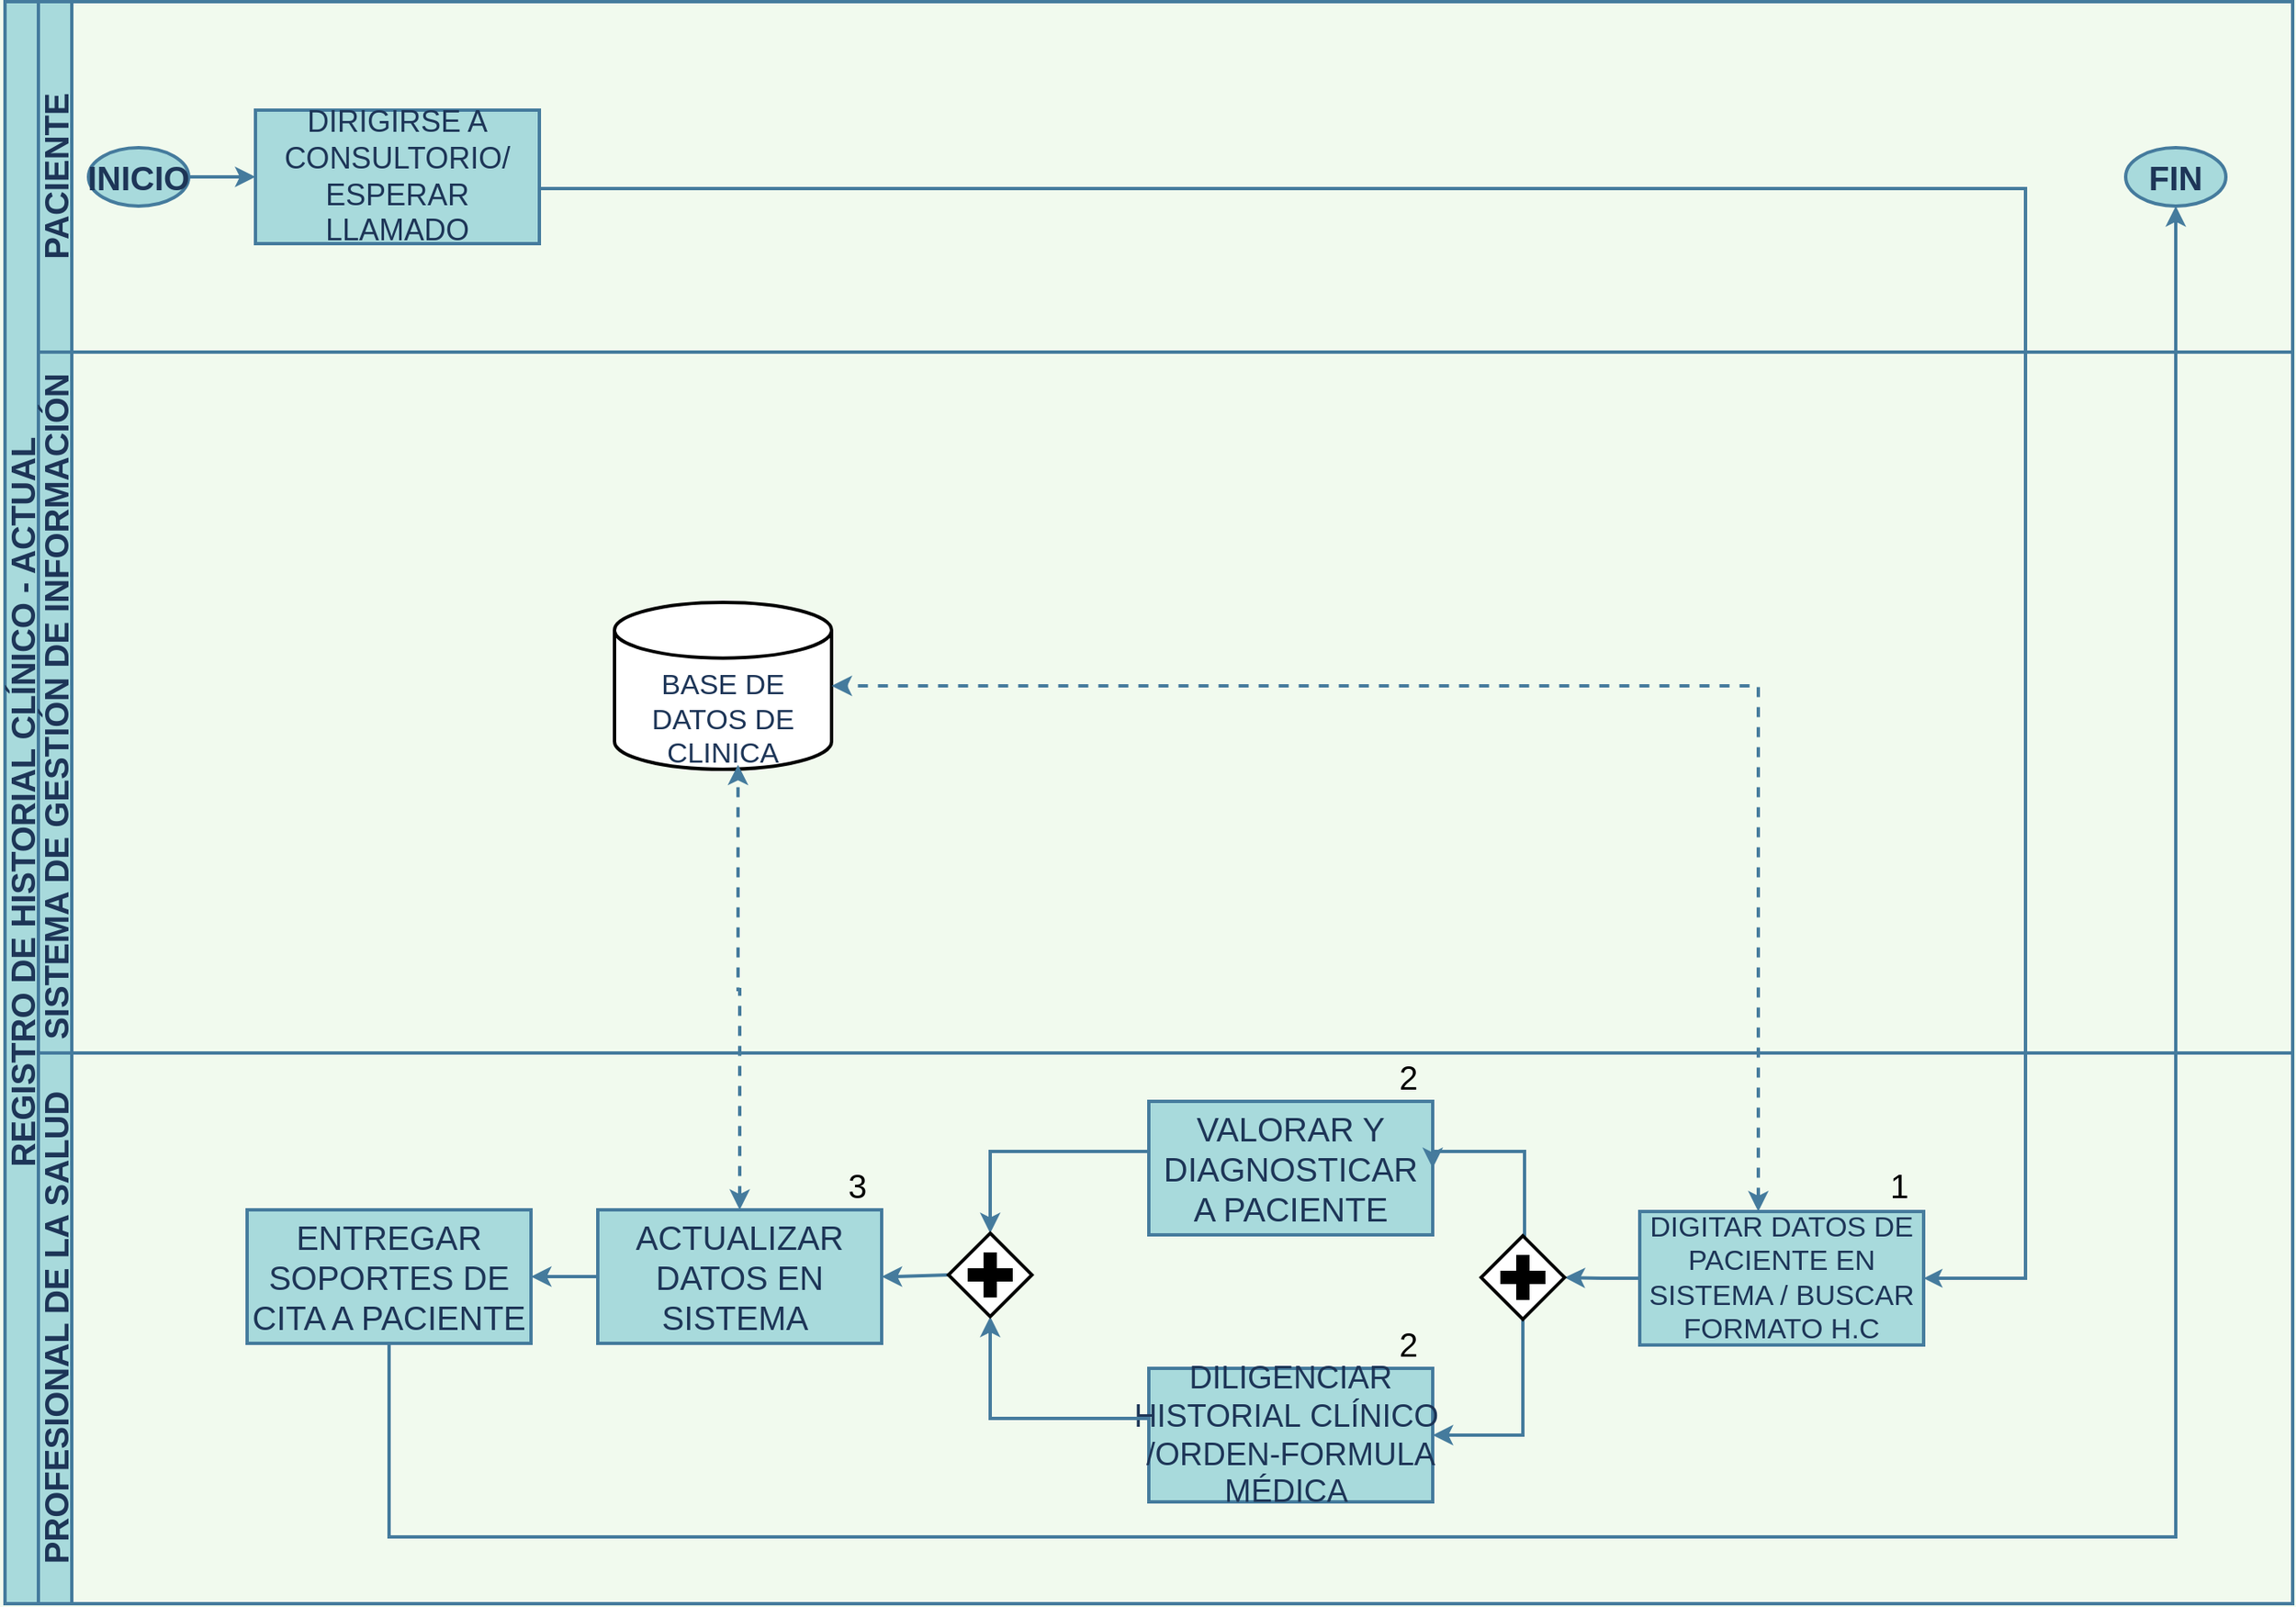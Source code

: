 <mxfile version="15.9.1" type="device"><diagram id="JYSoxw2AWvvSmy6L8tQY" name="Página-1"><mxGraphModel dx="1211" dy="1155" grid="1" gridSize="10" guides="1" tooltips="1" connect="1" arrows="1" fold="1" page="1" pageScale="1" pageWidth="1700" pageHeight="1100" background="#F1FAEE" math="0" shadow="0"><root><mxCell id="0"/><mxCell id="1" parent="0"/><mxCell id="0h0ZGXSgKMVgla4ImIc9-1" value="&lt;font style=&quot;vertical-align: inherit; font-size: 20px;&quot;&gt;&lt;font style=&quot;vertical-align: inherit; font-size: 20px;&quot;&gt;&lt;font style=&quot;vertical-align: inherit; font-size: 20px;&quot;&gt;&lt;font style=&quot;vertical-align: inherit; font-size: 20px;&quot;&gt;&lt;b style=&quot;font-size: 20px;&quot;&gt;&lt;font style=&quot;vertical-align: inherit; font-size: 20px;&quot;&gt;&lt;font style=&quot;vertical-align: inherit; font-size: 20px;&quot;&gt;&lt;font style=&quot;vertical-align: inherit; font-size: 20px;&quot;&gt;&lt;font style=&quot;vertical-align: inherit; font-size: 20px;&quot;&gt;&lt;font style=&quot;vertical-align: inherit; font-size: 20px;&quot;&gt;&lt;font style=&quot;vertical-align: inherit; font-size: 20px;&quot;&gt;&lt;font style=&quot;vertical-align: inherit; font-size: 20px;&quot;&gt;&lt;font style=&quot;vertical-align: inherit; font-size: 20px;&quot;&gt;REGISTRO DE HISTORIAL CLÍNICO - ACTUAL&lt;/font&gt;&lt;/font&gt;&lt;/font&gt;&lt;/font&gt;&lt;/font&gt;&lt;/font&gt;&lt;/font&gt;&lt;/font&gt;&lt;/b&gt;&lt;/font&gt;&lt;/font&gt;&lt;/font&gt;&lt;/font&gt;" style="swimlane;html=1;childLayout=stackLayout;resizeParent=1;resizeParentMax=0;horizontal=0;startSize=20;horizontalStack=0;fillColor=#A8DADC;strokeColor=#457B9D;fontColor=#1D3557;rounded=0;fontSize=20;fontStyle=0;movable=1;resizable=1;rotatable=1;deletable=1;editable=1;connectable=1;strokeWidth=2;" parent="1" vertex="1"><mxGeometry x="80" y="150" width="1370" height="960" as="geometry"/></mxCell><mxCell id="0h0ZGXSgKMVgla4ImIc9-2" value="&lt;font style=&quot;vertical-align: inherit; font-size: 20px;&quot;&gt;&lt;font style=&quot;vertical-align: inherit; font-size: 20px;&quot;&gt;PACIENTE&lt;/font&gt;&lt;/font&gt;" style="swimlane;html=1;startSize=20;horizontal=0;fillColor=#A8DADC;strokeColor=#457B9D;fontColor=#1D3557;rounded=0;fontSize=20;movable=1;resizable=1;rotatable=1;deletable=1;editable=1;connectable=1;strokeWidth=2;" parent="0h0ZGXSgKMVgla4ImIc9-1" vertex="1"><mxGeometry x="20" width="1350" height="210" as="geometry"/></mxCell><mxCell id="0h0ZGXSgKMVgla4ImIc9-71" style="edgeStyle=orthogonalEdgeStyle;orthogonalLoop=1;jettySize=auto;html=1;entryX=0;entryY=0.5;entryDx=0;entryDy=0;fontSize=20;fontColor=#1D3557;strokeColor=#457B9D;fillColor=#A8DADC;movable=1;resizable=1;rotatable=1;deletable=1;editable=1;connectable=1;strokeWidth=2;" parent="0h0ZGXSgKMVgla4ImIc9-2" source="0h0ZGXSgKMVgla4ImIc9-41" edge="1" target="8LRD_OotOoxgwpila5cp-5"><mxGeometry relative="1" as="geometry"><mxPoint x="120" y="125" as="targetPoint"/></mxGeometry></mxCell><mxCell id="0h0ZGXSgKMVgla4ImIc9-41" value="INICIO" style="ellipse;whiteSpace=wrap;html=1;fontSize=20;fontColor=#1D3557;strokeColor=#457B9D;fillColor=#A8DADC;align=center;verticalAlign=middle;fontStyle=1;movable=1;resizable=1;rotatable=1;deletable=1;editable=1;connectable=1;strokeWidth=2;" parent="0h0ZGXSgKMVgla4ImIc9-2" vertex="1"><mxGeometry x="30" y="87.5" width="60" height="35" as="geometry"/></mxCell><mxCell id="6_C3RgGMV8onaPQXF8D--56" value="FIN" style="ellipse;whiteSpace=wrap;html=1;fontSize=20;fontColor=#1D3557;strokeColor=#457B9D;fillColor=#A8DADC;align=center;verticalAlign=middle;fontStyle=1;movable=1;resizable=1;rotatable=1;deletable=1;editable=1;connectable=1;strokeWidth=2;" parent="0h0ZGXSgKMVgla4ImIc9-2" vertex="1"><mxGeometry x="1250" y="87.5" width="60" height="35" as="geometry"/></mxCell><mxCell id="8LRD_OotOoxgwpila5cp-5" value="DIRIGIRSE A CONSULTORIO/&lt;br style=&quot;font-size: 18px;&quot;&gt;ESPERAR LLAMADO" style="rounded=0;whiteSpace=wrap;html=1;fontSize=18;fontColor=#1D3557;strokeColor=#457B9D;fillColor=#A8DADC;align=center;verticalAlign=middle;movable=1;resizable=1;rotatable=1;deletable=1;editable=1;connectable=1;strokeWidth=2;" parent="0h0ZGXSgKMVgla4ImIc9-2" vertex="1"><mxGeometry x="130" y="65" width="170" height="80" as="geometry"/></mxCell><mxCell id="H-PnVqlTLMaiITe_pR5x-7" value="&lt;font style=&quot;vertical-align: inherit; font-size: 20px;&quot;&gt;&lt;font style=&quot;vertical-align: inherit; font-size: 20px;&quot;&gt;&lt;font style=&quot;vertical-align: inherit; font-size: 20px;&quot;&gt;&lt;font style=&quot;vertical-align: inherit; font-size: 20px;&quot;&gt;&lt;font style=&quot;vertical-align: inherit; font-size: 20px;&quot;&gt;&lt;font style=&quot;vertical-align: inherit; font-size: 20px;&quot;&gt;&lt;font style=&quot;vertical-align: inherit; font-size: 20px;&quot;&gt;&lt;font style=&quot;vertical-align: inherit; font-size: 20px;&quot;&gt;SISTEMA DE GESTIÓN DE INFORMACIÓN&amp;nbsp;&lt;/font&gt;&lt;/font&gt;&lt;/font&gt;&lt;/font&gt;&lt;/font&gt;&lt;/font&gt;&lt;/font&gt;&lt;/font&gt;" style="swimlane;html=1;startSize=20;horizontal=0;fillColor=#A8DADC;strokeColor=#457B9D;fontColor=#1D3557;rounded=0;fontSize=20;fontStyle=1;movable=1;resizable=1;rotatable=1;deletable=1;editable=1;connectable=1;strokeWidth=2;" parent="0h0ZGXSgKMVgla4ImIc9-1" vertex="1"><mxGeometry x="20" y="210" width="1350" height="420" as="geometry"/></mxCell><mxCell id="H-PnVqlTLMaiITe_pR5x-116" value="&lt;span style=&quot;color: rgb(29, 53, 87); font-size: 17px;&quot;&gt;&lt;br style=&quot;font-size: 17px;&quot;&gt;&lt;br style=&quot;font-size: 17px;&quot;&gt;BASE DE DATOS DE CLINICA&lt;/span&gt;" style="strokeWidth=2;html=1;shape=mxgraph.flowchart.database;whiteSpace=wrap;movable=1;resizable=1;rotatable=1;deletable=1;editable=1;connectable=1;fontSize=17;" parent="H-PnVqlTLMaiITe_pR5x-7" vertex="1"><mxGeometry x="345" y="150" width="130" height="100" as="geometry"/></mxCell><mxCell id="H-PnVqlTLMaiITe_pR5x-49" style="edgeStyle=orthogonalEdgeStyle;rounded=0;orthogonalLoop=1;jettySize=auto;html=1;fontSize=20;fontColor=#007FFF;startArrow=none;startFill=0;endArrow=classic;endFill=1;startSize=2;endSize=5;strokeColor=#457B9D;movable=1;resizable=1;rotatable=1;deletable=1;editable=1;connectable=1;strokeWidth=2;exitX=1.002;exitY=0.587;exitDx=0;exitDy=0;exitPerimeter=0;" parent="0h0ZGXSgKMVgla4ImIc9-1" source="8LRD_OotOoxgwpila5cp-5" target="6_C3RgGMV8onaPQXF8D--35" edge="1"><mxGeometry relative="1" as="geometry"><mxPoint x="1125" y="950" as="targetPoint"/><Array as="points"><mxPoint x="1210" y="112"/><mxPoint x="1210" y="765"/></Array><mxPoint x="390" y="160" as="sourcePoint"/></mxGeometry></mxCell><mxCell id="c5QVWNa4cZc8h-wAAB_P-68" style="edgeStyle=orthogonalEdgeStyle;rounded=0;jumpSize=2;orthogonalLoop=1;jettySize=auto;html=1;dashed=1;startArrow=classic;startFill=1;endArrow=classic;endFill=1;strokeColor=#457B9D;fontSize=20;strokeWidth=2;" parent="0h0ZGXSgKMVgla4ImIc9-1" source="6_C3RgGMV8onaPQXF8D--35" target="H-PnVqlTLMaiITe_pR5x-116" edge="1"><mxGeometry relative="1" as="geometry"><mxPoint x="485" y="770" as="targetPoint"/><Array as="points"><mxPoint x="1050" y="410"/></Array></mxGeometry></mxCell><mxCell id="6_C3RgGMV8onaPQXF8D--33" value="&lt;font style=&quot;vertical-align: inherit; font-size: 20px;&quot;&gt;&lt;font style=&quot;vertical-align: inherit; font-size: 20px;&quot;&gt;&lt;font style=&quot;vertical-align: inherit; font-size: 20px;&quot;&gt;&lt;font style=&quot;vertical-align: inherit; font-size: 20px;&quot;&gt;&lt;font style=&quot;vertical-align: inherit; font-size: 20px;&quot;&gt;&lt;font style=&quot;vertical-align: inherit; font-size: 20px;&quot;&gt;PROFESIONAL DE LA SALUD&lt;/font&gt;&lt;/font&gt;&lt;/font&gt;&lt;/font&gt;&lt;/font&gt;&lt;/font&gt;" style="swimlane;html=1;startSize=20;horizontal=0;fillColor=#A8DADC;strokeColor=#457B9D;fontColor=#1D3557;rounded=0;fontSize=20;fontStyle=1;movable=1;resizable=1;rotatable=1;deletable=1;editable=1;connectable=1;strokeWidth=2;" parent="0h0ZGXSgKMVgla4ImIc9-1" vertex="1"><mxGeometry x="20" y="630" width="1350" height="330" as="geometry"/></mxCell><mxCell id="c5QVWNa4cZc8h-wAAB_P-79" style="edgeStyle=orthogonalEdgeStyle;rounded=0;jumpSize=2;orthogonalLoop=1;jettySize=auto;html=1;entryX=1;entryY=0.5;entryDx=0;entryDy=0;startArrow=none;startFill=0;endArrow=classic;endFill=1;strokeColor=#457B9D;fontSize=20;entryPerimeter=0;strokeWidth=2;" parent="6_C3RgGMV8onaPQXF8D--33" source="6_C3RgGMV8onaPQXF8D--35" target="MljwwdNDjNEpgBdnqk_L-1" edge="1"><mxGeometry relative="1" as="geometry"><mxPoint x="939.655" y="130.935" as="targetPoint"/></mxGeometry></mxCell><mxCell id="6_C3RgGMV8onaPQXF8D--35" value="DIGITAR DATOS DE PACIENTE EN SISTEMA / BUSCAR FORMATO H.C" style="rounded=0;whiteSpace=wrap;html=1;fontSize=17;fontColor=#1D3557;strokeColor=#457B9D;fillColor=#A8DADC;align=center;verticalAlign=middle;movable=1;resizable=1;rotatable=1;deletable=1;editable=1;connectable=1;strokeWidth=2;" parent="6_C3RgGMV8onaPQXF8D--33" vertex="1"><mxGeometry x="959" y="95" width="170" height="80" as="geometry"/></mxCell><mxCell id="c5QVWNa4cZc8h-wAAB_P-82" style="edgeStyle=orthogonalEdgeStyle;rounded=0;jumpSize=2;orthogonalLoop=1;jettySize=auto;html=1;entryX=0.5;entryY=0;entryDx=0;entryDy=0;startArrow=none;startFill=0;endArrow=classic;endFill=1;strokeColor=#457B9D;fontSize=20;entryPerimeter=0;strokeWidth=2;" parent="6_C3RgGMV8onaPQXF8D--33" source="6_C3RgGMV8onaPQXF8D--44" target="MljwwdNDjNEpgBdnqk_L-2" edge="1"><mxGeometry relative="1" as="geometry"><Array as="points"><mxPoint x="570" y="59"/></Array><mxPoint x="559.535" y="89.815" as="targetPoint"/></mxGeometry></mxCell><mxCell id="6_C3RgGMV8onaPQXF8D--44" value="&lt;font style=&quot;vertical-align: inherit; font-size: 20px;&quot;&gt;&lt;font style=&quot;vertical-align: inherit; font-size: 20px;&quot;&gt;&lt;font style=&quot;vertical-align: inherit; font-size: 20px;&quot;&gt;&lt;font style=&quot;vertical-align: inherit; font-size: 20px;&quot;&gt;&lt;font style=&quot;vertical-align: inherit; font-size: 20px;&quot;&gt;&lt;font style=&quot;vertical-align: inherit; font-size: 20px;&quot;&gt;&lt;font style=&quot;vertical-align: inherit; font-size: 20px;&quot;&gt;&lt;font style=&quot;vertical-align: inherit; font-size: 20px;&quot;&gt;&lt;font style=&quot;vertical-align: inherit; font-size: 20px;&quot;&gt;&lt;/font&gt;&lt;/font&gt;&lt;/font&gt;&lt;/font&gt;&lt;/font&gt;&lt;font style=&quot;vertical-align: inherit; font-size: 20px;&quot;&gt;&lt;font style=&quot;vertical-align: inherit; font-size: 20px;&quot;&gt;&lt;font style=&quot;vertical-align: inherit; font-size: 20px;&quot;&gt;&lt;font style=&quot;vertical-align: inherit; font-size: 20px;&quot;&gt;&lt;font style=&quot;vertical-align: inherit; font-size: 20px;&quot;&gt;&lt;font style=&quot;vertical-align: inherit; font-size: 20px;&quot;&gt;&lt;font style=&quot;vertical-align: inherit; font-size: 20px;&quot;&gt;&lt;font style=&quot;vertical-align: inherit; font-size: 20px;&quot;&gt;VALORAR Y DIAGNOSTICAR A PACIENTE&lt;/font&gt;&lt;/font&gt;&lt;/font&gt;&lt;/font&gt;&lt;/font&gt;&lt;/font&gt;&lt;/font&gt;&lt;/font&gt;&lt;/font&gt;&lt;/font&gt;&lt;/font&gt;&lt;/font&gt;" style="rounded=0;whiteSpace=wrap;html=1;fontSize=20;fontColor=#1D3557;strokeColor=#457B9D;fillColor=#A8DADC;align=center;verticalAlign=middle;movable=1;resizable=1;rotatable=1;deletable=1;editable=1;connectable=1;strokeWidth=2;" parent="6_C3RgGMV8onaPQXF8D--33" vertex="1"><mxGeometry x="665" y="29" width="170" height="80" as="geometry"/></mxCell><mxCell id="6_C3RgGMV8onaPQXF8D--51" value="SI" style="text;html=1;align=center;verticalAlign=middle;resizable=1;points=[];autosize=1;strokeColor=none;fillColor=none;fontSize=20;fontColor=#000000;movable=1;rotatable=1;deletable=1;editable=1;connectable=1;strokeWidth=2;" parent="6_C3RgGMV8onaPQXF8D--33" vertex="1"><mxGeometry x="340" y="94.56" width="30" height="30" as="geometry"/></mxCell><mxCell id="6_C3RgGMV8onaPQXF8D--53" value="&lt;font style=&quot;vertical-align: inherit; font-size: 20px;&quot;&gt;&lt;font style=&quot;vertical-align: inherit; font-size: 20px;&quot;&gt;ENTREGAR SOPORTES DE CITA A PACIENTE&lt;/font&gt;&lt;/font&gt;" style="rounded=0;whiteSpace=wrap;html=1;fontSize=20;fontColor=#1D3557;strokeColor=#457B9D;fillColor=#A8DADC;align=center;verticalAlign=middle;movable=1;resizable=1;rotatable=1;deletable=1;editable=1;connectable=1;strokeWidth=2;" parent="6_C3RgGMV8onaPQXF8D--33" vertex="1"><mxGeometry x="125" y="94" width="170" height="80" as="geometry"/></mxCell><mxCell id="c5QVWNa4cZc8h-wAAB_P-70" value="&lt;font style=&quot;vertical-align: inherit; font-size: 19px;&quot;&gt;DILIGENCIAR HISTORIAL&amp;nbsp;&lt;/font&gt;CLÍNICO&amp;nbsp;&lt;br style=&quot;font-size: 19px;&quot;&gt;&lt;font style=&quot;vertical-align: inherit; font-size: 19px;&quot;&gt;/ORDEN-FORMULA MÉDICA&amp;nbsp;&lt;/font&gt;" style="rounded=0;whiteSpace=wrap;html=1;fontSize=19;fontColor=#1D3557;strokeColor=#457B9D;fillColor=#A8DADC;align=center;verticalAlign=middle;movable=1;resizable=1;rotatable=1;deletable=1;editable=1;connectable=1;strokeWidth=2;" parent="6_C3RgGMV8onaPQXF8D--33" vertex="1"><mxGeometry x="665" y="189" width="170" height="80" as="geometry"/></mxCell><mxCell id="c5QVWNa4cZc8h-wAAB_P-77" style="edgeStyle=orthogonalEdgeStyle;rounded=0;jumpSize=2;orthogonalLoop=1;jettySize=auto;html=1;entryX=1;entryY=0.5;entryDx=0;entryDy=0;startArrow=none;startFill=0;endArrow=classic;endFill=1;strokeColor=#457B9D;fontSize=20;exitX=0.5;exitY=0;exitDx=0;exitDy=0;exitPerimeter=0;strokeWidth=2;" parent="6_C3RgGMV8onaPQXF8D--33" source="MljwwdNDjNEpgBdnqk_L-1" target="6_C3RgGMV8onaPQXF8D--44" edge="1"><mxGeometry relative="1" as="geometry"><Array as="points"><mxPoint x="890" y="110"/><mxPoint x="890" y="59"/></Array><mxPoint x="890" y="104" as="sourcePoint"/></mxGeometry></mxCell><mxCell id="c5QVWNa4cZc8h-wAAB_P-78" style="edgeStyle=orthogonalEdgeStyle;rounded=0;jumpSize=2;orthogonalLoop=1;jettySize=auto;html=1;entryX=1;entryY=0.5;entryDx=0;entryDy=0;startArrow=none;startFill=0;endArrow=classic;endFill=1;strokeColor=#457B9D;exitX=0.5;exitY=1;exitDx=0;exitDy=0;fontSize=20;exitPerimeter=0;strokeWidth=2;" parent="6_C3RgGMV8onaPQXF8D--33" source="MljwwdNDjNEpgBdnqk_L-1" target="c5QVWNa4cZc8h-wAAB_P-70" edge="1"><mxGeometry relative="1" as="geometry"><mxPoint x="890.285" y="189.305" as="sourcePoint"/></mxGeometry></mxCell><mxCell id="c5QVWNa4cZc8h-wAAB_P-83" style="edgeStyle=orthogonalEdgeStyle;rounded=0;jumpSize=2;orthogonalLoop=1;jettySize=auto;html=1;startArrow=none;startFill=0;endArrow=classic;endFill=1;strokeColor=#457B9D;entryX=0.5;entryY=1;entryDx=0;entryDy=0;fontSize=20;entryPerimeter=0;strokeWidth=2;" parent="6_C3RgGMV8onaPQXF8D--33" source="c5QVWNa4cZc8h-wAAB_P-70" target="MljwwdNDjNEpgBdnqk_L-2" edge="1"><mxGeometry relative="1" as="geometry"><mxPoint x="560.285" y="189.305" as="targetPoint"/><Array as="points"><mxPoint x="570" y="219"/></Array></mxGeometry></mxCell><mxCell id="c5QVWNa4cZc8h-wAAB_P-91" value="ACTUALIZAR DATOS EN SISTEMA&amp;nbsp;" style="rounded=0;whiteSpace=wrap;html=1;fontSize=20;fontColor=#1D3557;strokeColor=#457B9D;fillColor=#A8DADC;align=center;verticalAlign=middle;movable=1;resizable=1;rotatable=1;deletable=1;editable=1;connectable=1;strokeWidth=2;" parent="6_C3RgGMV8onaPQXF8D--33" vertex="1"><mxGeometry x="335" y="94.0" width="170" height="80" as="geometry"/></mxCell><mxCell id="c5QVWNa4cZc8h-wAAB_P-94" style="edgeStyle=orthogonalEdgeStyle;rounded=0;jumpSize=2;orthogonalLoop=1;jettySize=auto;html=1;entryX=1;entryY=0.5;entryDx=0;entryDy=0;startArrow=none;startFill=0;endArrow=classic;endFill=1;strokeColor=#457B9D;fontSize=20;strokeWidth=2;" parent="6_C3RgGMV8onaPQXF8D--33" source="c5QVWNa4cZc8h-wAAB_P-91" target="6_C3RgGMV8onaPQXF8D--53" edge="1"><mxGeometry relative="1" as="geometry"><mxPoint x="205.0" y="124.0" as="sourcePoint"/></mxGeometry></mxCell><mxCell id="MljwwdNDjNEpgBdnqk_L-1" value="" style="points=[[0.25,0.25,0],[0.5,0,0],[0.75,0.25,0],[1,0.5,0],[0.75,0.75,0],[0.5,1,0],[0.25,0.75,0],[0,0.5,0]];shape=mxgraph.bpmn.gateway2;html=1;verticalLabelPosition=bottom;labelBackgroundColor=#ffffff;verticalAlign=top;align=center;perimeter=rhombusPerimeter;outlineConnect=0;outline=none;symbol=none;gwType=parallel;fontSize=20;strokeWidth=2;" parent="6_C3RgGMV8onaPQXF8D--33" vertex="1"><mxGeometry x="864" y="109.56" width="50" height="50" as="geometry"/></mxCell><mxCell id="MljwwdNDjNEpgBdnqk_L-3" style="edgeStyle=elbowEdgeStyle;rounded=0;jumpStyle=arc;jumpSize=15;orthogonalLoop=1;jettySize=auto;html=1;entryX=1;entryY=0.5;entryDx=0;entryDy=0;startArrow=none;startFill=0;endArrow=classic;endFill=1;strokeColor=#457B9D;fontSize=20;strokeWidth=2;" parent="6_C3RgGMV8onaPQXF8D--33" source="MljwwdNDjNEpgBdnqk_L-2" target="c5QVWNa4cZc8h-wAAB_P-91" edge="1"><mxGeometry relative="1" as="geometry"/></mxCell><mxCell id="MljwwdNDjNEpgBdnqk_L-2" value="" style="points=[[0.25,0.25,0],[0.5,0,0],[0.75,0.25,0],[1,0.5,0],[0.75,0.75,0],[0.5,1,0],[0.25,0.75,0],[0,0.5,0]];shape=mxgraph.bpmn.gateway2;html=1;verticalLabelPosition=bottom;labelBackgroundColor=#ffffff;verticalAlign=top;align=center;perimeter=rhombusPerimeter;outlineConnect=0;outline=none;symbol=none;gwType=parallel;fontSize=20;strokeWidth=2;" parent="6_C3RgGMV8onaPQXF8D--33" vertex="1"><mxGeometry x="545" y="108" width="50" height="50" as="geometry"/></mxCell><mxCell id="YQAOjcAzkHZZFcLd_oH8-2" value="1" style="text;html=1;align=center;verticalAlign=middle;resizable=0;points=[];autosize=1;strokeColor=none;fillColor=none;fontSize=20;strokeWidth=2;" parent="6_C3RgGMV8onaPQXF8D--33" vertex="1"><mxGeometry x="1099" y="64" width="30" height="30" as="geometry"/></mxCell><mxCell id="YQAOjcAzkHZZFcLd_oH8-5" value="2" style="text;html=1;align=center;verticalAlign=middle;resizable=0;points=[];autosize=1;strokeColor=none;fillColor=none;fontSize=20;strokeWidth=2;" parent="6_C3RgGMV8onaPQXF8D--33" vertex="1"><mxGeometry x="805" y="-1" width="30" height="30" as="geometry"/></mxCell><mxCell id="YQAOjcAzkHZZFcLd_oH8-6" value="2" style="text;html=1;align=center;verticalAlign=middle;resizable=0;points=[];autosize=1;strokeColor=none;fillColor=none;fontSize=20;strokeWidth=2;" parent="6_C3RgGMV8onaPQXF8D--33" vertex="1"><mxGeometry x="805" y="159" width="30" height="30" as="geometry"/></mxCell><mxCell id="YQAOjcAzkHZZFcLd_oH8-7" value="3" style="text;html=1;align=center;verticalAlign=middle;resizable=0;points=[];autosize=1;strokeColor=none;fillColor=none;fontSize=20;strokeWidth=2;" parent="6_C3RgGMV8onaPQXF8D--33" vertex="1"><mxGeometry x="475" y="64" width="30" height="30" as="geometry"/></mxCell><mxCell id="c5QVWNa4cZc8h-wAAB_P-92" style="edgeStyle=orthogonalEdgeStyle;rounded=0;jumpSize=2;orthogonalLoop=1;jettySize=auto;html=1;dashed=1;startArrow=classic;startFill=1;endArrow=classic;endFill=1;strokeColor=#457B9D;entryX=0.569;entryY=0.972;entryDx=0;entryDy=0;entryPerimeter=0;fontSize=20;strokeWidth=2;" parent="0h0ZGXSgKMVgla4ImIc9-1" source="c5QVWNa4cZc8h-wAAB_P-91" target="H-PnVqlTLMaiITe_pR5x-116" edge="1"><mxGeometry relative="1" as="geometry"><mxPoint x="425" y="890" as="targetPoint"/></mxGeometry></mxCell><mxCell id="c5QVWNa4cZc8h-wAAB_P-98" style="edgeStyle=orthogonalEdgeStyle;rounded=0;jumpSize=2;orthogonalLoop=1;jettySize=auto;html=1;entryX=0.5;entryY=1;entryDx=0;entryDy=0;startArrow=none;startFill=0;endArrow=classic;endFill=1;strokeColor=#457B9D;fontSize=20;strokeWidth=2;exitX=0.5;exitY=1;exitDx=0;exitDy=0;" parent="0h0ZGXSgKMVgla4ImIc9-1" source="6_C3RgGMV8onaPQXF8D--53" target="6_C3RgGMV8onaPQXF8D--56" edge="1"><mxGeometry relative="1" as="geometry"><Array as="points"><mxPoint x="230" y="920"/><mxPoint x="1300" y="920"/></Array><mxPoint x="230" y="710" as="sourcePoint"/></mxGeometry></mxCell></root></mxGraphModel></diagram></mxfile>